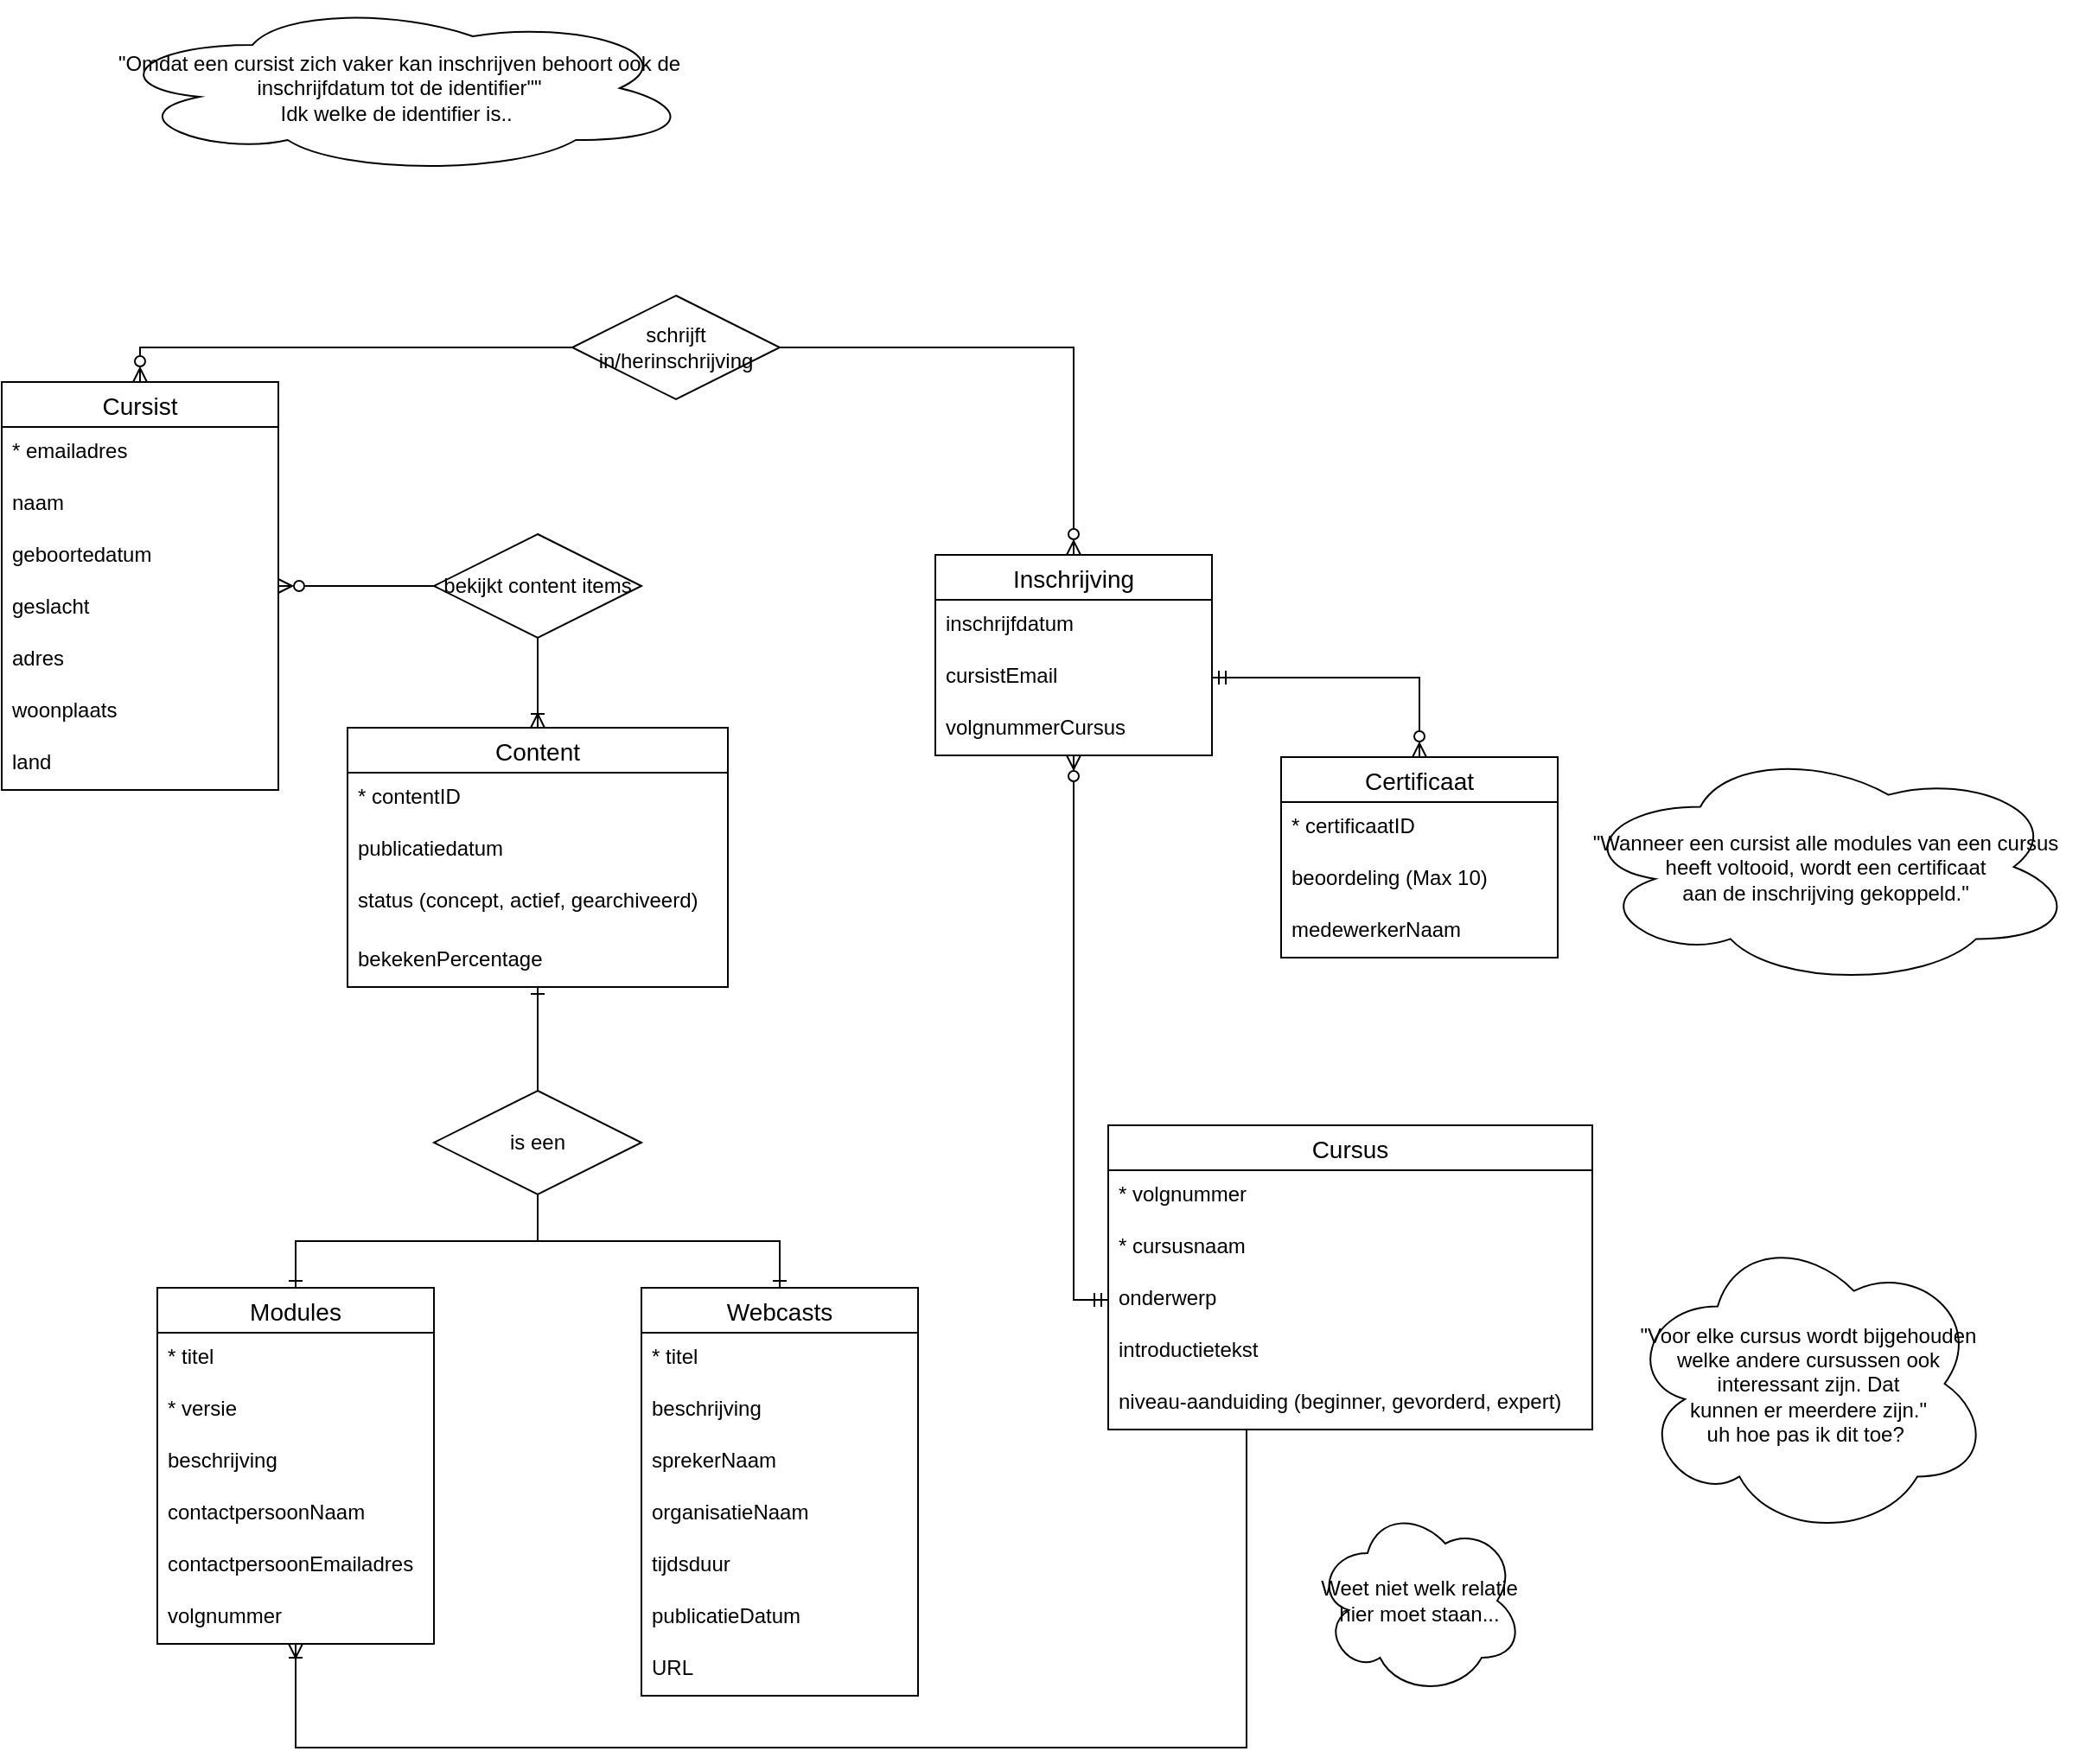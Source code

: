 <mxfile version="15.4.0" type="device"><diagram id="R2lEEEUBdFMjLlhIrx00" name="Page-1"><mxGraphModel dx="1550" dy="1987" grid="1" gridSize="10" guides="1" tooltips="1" connect="1" arrows="1" fold="1" page="1" pageScale="1" pageWidth="850" pageHeight="1100" math="0" shadow="0" extFonts="Permanent Marker^https://fonts.googleapis.com/css?family=Permanent+Marker"><root><mxCell id="0"/><mxCell id="1" parent="0"/><mxCell id="M-wzJWcAQcU5R7WE7e2Q-1" value="Modules" style="swimlane;fontStyle=0;childLayout=stackLayout;horizontal=1;startSize=26;horizontalStack=0;resizeParent=1;resizeParentMax=0;resizeLast=0;collapsible=1;marginBottom=0;align=center;fontSize=14;" parent="1" vertex="1"><mxGeometry x="200" y="224" width="160" height="206" as="geometry"/></mxCell><mxCell id="M-wzJWcAQcU5R7WE7e2Q-2" value="* titel" style="text;strokeColor=none;fillColor=none;spacingLeft=4;spacingRight=4;overflow=hidden;rotatable=0;points=[[0,0.5],[1,0.5]];portConstraint=eastwest;fontSize=12;" parent="M-wzJWcAQcU5R7WE7e2Q-1" vertex="1"><mxGeometry y="26" width="160" height="30" as="geometry"/></mxCell><mxCell id="M-wzJWcAQcU5R7WE7e2Q-3" value="* versie" style="text;strokeColor=none;fillColor=none;spacingLeft=4;spacingRight=4;overflow=hidden;rotatable=0;points=[[0,0.5],[1,0.5]];portConstraint=eastwest;fontSize=12;" parent="M-wzJWcAQcU5R7WE7e2Q-1" vertex="1"><mxGeometry y="56" width="160" height="30" as="geometry"/></mxCell><mxCell id="M-wzJWcAQcU5R7WE7e2Q-4" value="beschrijving" style="text;strokeColor=none;fillColor=none;spacingLeft=4;spacingRight=4;overflow=hidden;rotatable=0;points=[[0,0.5],[1,0.5]];portConstraint=eastwest;fontSize=12;" parent="M-wzJWcAQcU5R7WE7e2Q-1" vertex="1"><mxGeometry y="86" width="160" height="30" as="geometry"/></mxCell><mxCell id="M-wzJWcAQcU5R7WE7e2Q-34" value="contactpersoonNaam" style="text;strokeColor=none;fillColor=none;spacingLeft=4;spacingRight=4;overflow=hidden;rotatable=0;points=[[0,0.5],[1,0.5]];portConstraint=eastwest;fontSize=12;" parent="M-wzJWcAQcU5R7WE7e2Q-1" vertex="1"><mxGeometry y="116" width="160" height="30" as="geometry"/></mxCell><mxCell id="M-wzJWcAQcU5R7WE7e2Q-35" value="contactpersoonEmailadres" style="text;strokeColor=none;fillColor=none;spacingLeft=4;spacingRight=4;overflow=hidden;rotatable=0;points=[[0,0.5],[1,0.5]];portConstraint=eastwest;fontSize=12;" parent="M-wzJWcAQcU5R7WE7e2Q-1" vertex="1"><mxGeometry y="146" width="160" height="30" as="geometry"/></mxCell><mxCell id="xU5NTdU_keqMl2AvffAC-1" value="volgnummer" style="text;strokeColor=none;fillColor=none;spacingLeft=4;spacingRight=4;overflow=hidden;rotatable=0;points=[[0,0.5],[1,0.5]];portConstraint=eastwest;fontSize=12;" parent="M-wzJWcAQcU5R7WE7e2Q-1" vertex="1"><mxGeometry y="176" width="160" height="30" as="geometry"/></mxCell><mxCell id="M-wzJWcAQcU5R7WE7e2Q-9" value="Cursist" style="swimlane;fontStyle=0;childLayout=stackLayout;horizontal=1;startSize=26;horizontalStack=0;resizeParent=1;resizeParentMax=0;resizeLast=0;collapsible=1;marginBottom=0;align=center;fontSize=14;" parent="1" vertex="1"><mxGeometry x="110" y="-300" width="160" height="236" as="geometry"/></mxCell><mxCell id="M-wzJWcAQcU5R7WE7e2Q-10" value="* emailadres" style="text;strokeColor=none;fillColor=none;spacingLeft=4;spacingRight=4;overflow=hidden;rotatable=0;points=[[0,0.5],[1,0.5]];portConstraint=eastwest;fontSize=12;" parent="M-wzJWcAQcU5R7WE7e2Q-9" vertex="1"><mxGeometry y="26" width="160" height="30" as="geometry"/></mxCell><mxCell id="M-wzJWcAQcU5R7WE7e2Q-11" value="naam" style="text;strokeColor=none;fillColor=none;spacingLeft=4;spacingRight=4;overflow=hidden;rotatable=0;points=[[0,0.5],[1,0.5]];portConstraint=eastwest;fontSize=12;" parent="M-wzJWcAQcU5R7WE7e2Q-9" vertex="1"><mxGeometry y="56" width="160" height="30" as="geometry"/></mxCell><mxCell id="M-wzJWcAQcU5R7WE7e2Q-12" value="geboortedatum" style="text;strokeColor=none;fillColor=none;spacingLeft=4;spacingRight=4;overflow=hidden;rotatable=0;points=[[0,0.5],[1,0.5]];portConstraint=eastwest;fontSize=12;" parent="M-wzJWcAQcU5R7WE7e2Q-9" vertex="1"><mxGeometry y="86" width="160" height="30" as="geometry"/></mxCell><mxCell id="M-wzJWcAQcU5R7WE7e2Q-56" value="geslacht" style="text;strokeColor=none;fillColor=none;spacingLeft=4;spacingRight=4;overflow=hidden;rotatable=0;points=[[0,0.5],[1,0.5]];portConstraint=eastwest;fontSize=12;" parent="M-wzJWcAQcU5R7WE7e2Q-9" vertex="1"><mxGeometry y="116" width="160" height="30" as="geometry"/></mxCell><mxCell id="M-wzJWcAQcU5R7WE7e2Q-57" value="adres" style="text;strokeColor=none;fillColor=none;spacingLeft=4;spacingRight=4;overflow=hidden;rotatable=0;points=[[0,0.5],[1,0.5]];portConstraint=eastwest;fontSize=12;" parent="M-wzJWcAQcU5R7WE7e2Q-9" vertex="1"><mxGeometry y="146" width="160" height="30" as="geometry"/></mxCell><mxCell id="M-wzJWcAQcU5R7WE7e2Q-58" value="woonplaats" style="text;strokeColor=none;fillColor=none;spacingLeft=4;spacingRight=4;overflow=hidden;rotatable=0;points=[[0,0.5],[1,0.5]];portConstraint=eastwest;fontSize=12;" parent="M-wzJWcAQcU5R7WE7e2Q-9" vertex="1"><mxGeometry y="176" width="160" height="30" as="geometry"/></mxCell><mxCell id="M-wzJWcAQcU5R7WE7e2Q-59" value="land" style="text;strokeColor=none;fillColor=none;spacingLeft=4;spacingRight=4;overflow=hidden;rotatable=0;points=[[0,0.5],[1,0.5]];portConstraint=eastwest;fontSize=12;" parent="M-wzJWcAQcU5R7WE7e2Q-9" vertex="1"><mxGeometry y="206" width="160" height="30" as="geometry"/></mxCell><mxCell id="M-wzJWcAQcU5R7WE7e2Q-31" style="edgeStyle=orthogonalEdgeStyle;rounded=0;orthogonalLoop=1;jettySize=auto;html=1;exitX=0.5;exitY=0;exitDx=0;exitDy=0;entryX=0.5;entryY=1;entryDx=0;entryDy=0;startArrow=ERone;startFill=0;endArrow=none;endFill=0;" parent="1" source="M-wzJWcAQcU5R7WE7e2Q-13" target="M-wzJWcAQcU5R7WE7e2Q-28" edge="1"><mxGeometry relative="1" as="geometry"/></mxCell><mxCell id="M-wzJWcAQcU5R7WE7e2Q-13" value="Webcasts" style="swimlane;fontStyle=0;childLayout=stackLayout;horizontal=1;startSize=26;horizontalStack=0;resizeParent=1;resizeParentMax=0;resizeLast=0;collapsible=1;marginBottom=0;align=center;fontSize=14;" parent="1" vertex="1"><mxGeometry x="480" y="224" width="160" height="236" as="geometry"/></mxCell><mxCell id="M-wzJWcAQcU5R7WE7e2Q-14" value="* titel" style="text;strokeColor=none;fillColor=none;spacingLeft=4;spacingRight=4;overflow=hidden;rotatable=0;points=[[0,0.5],[1,0.5]];portConstraint=eastwest;fontSize=12;" parent="M-wzJWcAQcU5R7WE7e2Q-13" vertex="1"><mxGeometry y="26" width="160" height="30" as="geometry"/></mxCell><mxCell id="M-wzJWcAQcU5R7WE7e2Q-36" value="beschrijving" style="text;strokeColor=none;fillColor=none;spacingLeft=4;spacingRight=4;overflow=hidden;rotatable=0;points=[[0,0.5],[1,0.5]];portConstraint=eastwest;fontSize=12;" parent="M-wzJWcAQcU5R7WE7e2Q-13" vertex="1"><mxGeometry y="56" width="160" height="30" as="geometry"/></mxCell><mxCell id="M-wzJWcAQcU5R7WE7e2Q-37" value="sprekerNaam" style="text;strokeColor=none;fillColor=none;spacingLeft=4;spacingRight=4;overflow=hidden;rotatable=0;points=[[0,0.5],[1,0.5]];portConstraint=eastwest;fontSize=12;" parent="M-wzJWcAQcU5R7WE7e2Q-13" vertex="1"><mxGeometry y="86" width="160" height="30" as="geometry"/></mxCell><mxCell id="M-wzJWcAQcU5R7WE7e2Q-39" value="organisatieNaam&#10;" style="text;strokeColor=none;fillColor=none;spacingLeft=4;spacingRight=4;overflow=hidden;rotatable=0;points=[[0,0.5],[1,0.5]];portConstraint=eastwest;fontSize=12;" parent="M-wzJWcAQcU5R7WE7e2Q-13" vertex="1"><mxGeometry y="116" width="160" height="30" as="geometry"/></mxCell><mxCell id="M-wzJWcAQcU5R7WE7e2Q-15" value="tijdsduur" style="text;strokeColor=none;fillColor=none;spacingLeft=4;spacingRight=4;overflow=hidden;rotatable=0;points=[[0,0.5],[1,0.5]];portConstraint=eastwest;fontSize=12;" parent="M-wzJWcAQcU5R7WE7e2Q-13" vertex="1"><mxGeometry y="146" width="160" height="30" as="geometry"/></mxCell><mxCell id="M-wzJWcAQcU5R7WE7e2Q-16" value="publicatieDatum" style="text;strokeColor=none;fillColor=none;spacingLeft=4;spacingRight=4;overflow=hidden;rotatable=0;points=[[0,0.5],[1,0.5]];portConstraint=eastwest;fontSize=12;" parent="M-wzJWcAQcU5R7WE7e2Q-13" vertex="1"><mxGeometry y="176" width="160" height="30" as="geometry"/></mxCell><mxCell id="M-wzJWcAQcU5R7WE7e2Q-17" value="URL" style="text;strokeColor=none;fillColor=none;spacingLeft=4;spacingRight=4;overflow=hidden;rotatable=0;points=[[0,0.5],[1,0.5]];portConstraint=eastwest;fontSize=12;" parent="M-wzJWcAQcU5R7WE7e2Q-13" vertex="1"><mxGeometry y="206" width="160" height="30" as="geometry"/></mxCell><mxCell id="M-wzJWcAQcU5R7WE7e2Q-44" style="edgeStyle=orthogonalEdgeStyle;rounded=0;orthogonalLoop=1;jettySize=auto;html=1;entryX=0.5;entryY=0;entryDx=0;entryDy=0;startArrow=ERone;startFill=0;endArrow=none;endFill=0;" parent="1" source="M-wzJWcAQcU5R7WE7e2Q-19" target="M-wzJWcAQcU5R7WE7e2Q-28" edge="1"><mxGeometry relative="1" as="geometry"/></mxCell><mxCell id="M-wzJWcAQcU5R7WE7e2Q-19" value="Content" style="swimlane;fontStyle=0;childLayout=stackLayout;horizontal=1;startSize=26;horizontalStack=0;resizeParent=1;resizeParentMax=0;resizeLast=0;collapsible=1;marginBottom=0;align=center;fontSize=14;" parent="1" vertex="1"><mxGeometry x="310" y="-100" width="220" height="150" as="geometry"/></mxCell><mxCell id="M-wzJWcAQcU5R7WE7e2Q-20" value="* contentID" style="text;strokeColor=none;fillColor=none;spacingLeft=4;spacingRight=4;overflow=hidden;rotatable=0;points=[[0,0.5],[1,0.5]];portConstraint=eastwest;fontSize=12;" parent="M-wzJWcAQcU5R7WE7e2Q-19" vertex="1"><mxGeometry y="26" width="220" height="30" as="geometry"/></mxCell><mxCell id="M-wzJWcAQcU5R7WE7e2Q-21" value="publicatiedatum" style="text;strokeColor=none;fillColor=none;spacingLeft=4;spacingRight=4;overflow=hidden;rotatable=0;points=[[0,0.5],[1,0.5]];portConstraint=eastwest;fontSize=12;" parent="M-wzJWcAQcU5R7WE7e2Q-19" vertex="1"><mxGeometry y="56" width="220" height="30" as="geometry"/></mxCell><mxCell id="M-wzJWcAQcU5R7WE7e2Q-22" value="status (concept, actief, gearchiveerd)" style="text;strokeColor=none;fillColor=none;spacingLeft=4;spacingRight=4;overflow=hidden;rotatable=0;points=[[0,0.5],[1,0.5]];portConstraint=eastwest;fontSize=12;" parent="M-wzJWcAQcU5R7WE7e2Q-19" vertex="1"><mxGeometry y="86" width="220" height="34" as="geometry"/></mxCell><mxCell id="xU5NTdU_keqMl2AvffAC-3" value="bekekenPercentage" style="text;strokeColor=none;fillColor=none;spacingLeft=4;spacingRight=4;overflow=hidden;rotatable=0;points=[[0,0.5],[1,0.5]];portConstraint=eastwest;fontSize=12;" parent="M-wzJWcAQcU5R7WE7e2Q-19" vertex="1"><mxGeometry y="120" width="220" height="30" as="geometry"/></mxCell><mxCell id="M-wzJWcAQcU5R7WE7e2Q-28" value="is een" style="shape=rhombus;perimeter=rhombusPerimeter;whiteSpace=wrap;html=1;align=center;" parent="1" vertex="1"><mxGeometry x="360" y="110" width="120" height="60" as="geometry"/></mxCell><mxCell id="M-wzJWcAQcU5R7WE7e2Q-29" value="" style="edgeStyle=orthogonalEdgeStyle;rounded=0;orthogonalLoop=1;jettySize=auto;html=1;entryX=0.5;entryY=1;entryDx=0;entryDy=0;endArrow=none;endFill=0;startArrow=ERone;startFill=0;" parent="1" source="M-wzJWcAQcU5R7WE7e2Q-1" target="M-wzJWcAQcU5R7WE7e2Q-28" edge="1"><mxGeometry relative="1" as="geometry"><mxPoint x="280" y="224" as="sourcePoint"/><mxPoint x="415.28" y="66.6" as="targetPoint"/></mxGeometry></mxCell><mxCell id="M-wzJWcAQcU5R7WE7e2Q-52" style="edgeStyle=orthogonalEdgeStyle;rounded=0;orthogonalLoop=1;jettySize=auto;html=1;startArrow=none;startFill=0;endArrow=ERoneToMany;endFill=0;" parent="1" source="M-wzJWcAQcU5R7WE7e2Q-48" target="M-wzJWcAQcU5R7WE7e2Q-1" edge="1"><mxGeometry relative="1" as="geometry"><Array as="points"><mxPoint x="830" y="490"/><mxPoint x="280" y="490"/></Array></mxGeometry></mxCell><mxCell id="M-wzJWcAQcU5R7WE7e2Q-48" value="Cursus" style="swimlane;fontStyle=0;childLayout=stackLayout;horizontal=1;startSize=26;horizontalStack=0;resizeParent=1;resizeParentMax=0;resizeLast=0;collapsible=1;marginBottom=0;align=center;fontSize=14;" parent="1" vertex="1"><mxGeometry x="750" y="130" width="280" height="176" as="geometry"/></mxCell><mxCell id="M-wzJWcAQcU5R7WE7e2Q-49" value="* volgnummer" style="text;strokeColor=none;fillColor=none;spacingLeft=4;spacingRight=4;overflow=hidden;rotatable=0;points=[[0,0.5],[1,0.5]];portConstraint=eastwest;fontSize=12;" parent="M-wzJWcAQcU5R7WE7e2Q-48" vertex="1"><mxGeometry y="26" width="280" height="30" as="geometry"/></mxCell><mxCell id="M-wzJWcAQcU5R7WE7e2Q-50" value="* cursusnaam" style="text;strokeColor=none;fillColor=none;spacingLeft=4;spacingRight=4;overflow=hidden;rotatable=0;points=[[0,0.5],[1,0.5]];portConstraint=eastwest;fontSize=12;" parent="M-wzJWcAQcU5R7WE7e2Q-48" vertex="1"><mxGeometry y="56" width="280" height="30" as="geometry"/></mxCell><mxCell id="M-wzJWcAQcU5R7WE7e2Q-51" value="onderwerp" style="text;strokeColor=none;fillColor=none;spacingLeft=4;spacingRight=4;overflow=hidden;rotatable=0;points=[[0,0.5],[1,0.5]];portConstraint=eastwest;fontSize=12;" parent="M-wzJWcAQcU5R7WE7e2Q-48" vertex="1"><mxGeometry y="86" width="280" height="30" as="geometry"/></mxCell><mxCell id="M-wzJWcAQcU5R7WE7e2Q-54" value="introductietekst" style="text;strokeColor=none;fillColor=none;spacingLeft=4;spacingRight=4;overflow=hidden;rotatable=0;points=[[0,0.5],[1,0.5]];portConstraint=eastwest;fontSize=12;" parent="M-wzJWcAQcU5R7WE7e2Q-48" vertex="1"><mxGeometry y="116" width="280" height="30" as="geometry"/></mxCell><mxCell id="M-wzJWcAQcU5R7WE7e2Q-55" value="niveau-aanduiding (beginner, gevorderd, expert)" style="text;strokeColor=none;fillColor=none;spacingLeft=4;spacingRight=4;overflow=hidden;rotatable=0;points=[[0,0.5],[1,0.5]];portConstraint=eastwest;fontSize=12;" parent="M-wzJWcAQcU5R7WE7e2Q-48" vertex="1"><mxGeometry y="146" width="280" height="30" as="geometry"/></mxCell><mxCell id="M-wzJWcAQcU5R7WE7e2Q-65" style="edgeStyle=orthogonalEdgeStyle;rounded=0;orthogonalLoop=1;jettySize=auto;html=1;startArrow=none;startFill=0;endArrow=ERzeroToMany;endFill=0;" parent="1" source="M-wzJWcAQcU5R7WE7e2Q-63" target="M-wzJWcAQcU5R7WE7e2Q-9" edge="1"><mxGeometry relative="1" as="geometry"/></mxCell><mxCell id="M-wzJWcAQcU5R7WE7e2Q-66" style="edgeStyle=orthogonalEdgeStyle;rounded=0;orthogonalLoop=1;jettySize=auto;html=1;entryX=0.5;entryY=0;entryDx=0;entryDy=0;startArrow=none;startFill=0;endArrow=ERoneToMany;endFill=0;" parent="1" source="M-wzJWcAQcU5R7WE7e2Q-63" target="M-wzJWcAQcU5R7WE7e2Q-19" edge="1"><mxGeometry relative="1" as="geometry"/></mxCell><mxCell id="M-wzJWcAQcU5R7WE7e2Q-63" value="bekijkt content items" style="shape=rhombus;perimeter=rhombusPerimeter;whiteSpace=wrap;html=1;align=center;" parent="1" vertex="1"><mxGeometry x="360" y="-212" width="120" height="60" as="geometry"/></mxCell><mxCell id="xU5NTdU_keqMl2AvffAC-17" style="edgeStyle=orthogonalEdgeStyle;rounded=0;orthogonalLoop=1;jettySize=auto;html=1;entryX=0.5;entryY=0;entryDx=0;entryDy=0;startArrow=none;endArrow=ERzeroToMany;endFill=0;" parent="1" source="xU5NTdU_keqMl2AvffAC-25" target="M-wzJWcAQcU5R7WE7e2Q-9" edge="1"><mxGeometry relative="1" as="geometry"><Array as="points"><mxPoint x="190" y="-320"/></Array></mxGeometry></mxCell><mxCell id="xU5NTdU_keqMl2AvffAC-19" style="edgeStyle=orthogonalEdgeStyle;rounded=0;orthogonalLoop=1;jettySize=auto;html=1;entryX=0;entryY=0.5;entryDx=0;entryDy=0;startArrow=ERzeroToMany;startFill=1;endArrow=ERmandOne;endFill=0;" parent="1" source="xU5NTdU_keqMl2AvffAC-6" target="M-wzJWcAQcU5R7WE7e2Q-51" edge="1"><mxGeometry relative="1" as="geometry"/></mxCell><mxCell id="xU5NTdU_keqMl2AvffAC-6" value="Inschrijving" style="swimlane;fontStyle=0;childLayout=stackLayout;horizontal=1;startSize=26;horizontalStack=0;resizeParent=1;resizeParentMax=0;resizeLast=0;collapsible=1;marginBottom=0;align=center;fontSize=14;" parent="1" vertex="1"><mxGeometry x="650" y="-200" width="160" height="116" as="geometry"/></mxCell><mxCell id="xU5NTdU_keqMl2AvffAC-7" value="inschrijfdatum" style="text;strokeColor=none;fillColor=none;spacingLeft=4;spacingRight=4;overflow=hidden;rotatable=0;points=[[0,0.5],[1,0.5]];portConstraint=eastwest;fontSize=12;" parent="xU5NTdU_keqMl2AvffAC-6" vertex="1"><mxGeometry y="26" width="160" height="30" as="geometry"/></mxCell><mxCell id="xU5NTdU_keqMl2AvffAC-8" value="cursistEmail" style="text;strokeColor=none;fillColor=none;spacingLeft=4;spacingRight=4;overflow=hidden;rotatable=0;points=[[0,0.5],[1,0.5]];portConstraint=eastwest;fontSize=12;" parent="xU5NTdU_keqMl2AvffAC-6" vertex="1"><mxGeometry y="56" width="160" height="30" as="geometry"/></mxCell><mxCell id="xU5NTdU_keqMl2AvffAC-9" value="volgnummerCursus" style="text;strokeColor=none;fillColor=none;spacingLeft=4;spacingRight=4;overflow=hidden;rotatable=0;points=[[0,0.5],[1,0.5]];portConstraint=eastwest;fontSize=12;" parent="xU5NTdU_keqMl2AvffAC-6" vertex="1"><mxGeometry y="86" width="160" height="30" as="geometry"/></mxCell><mxCell id="xU5NTdU_keqMl2AvffAC-16" style="edgeStyle=orthogonalEdgeStyle;rounded=0;orthogonalLoop=1;jettySize=auto;html=1;entryX=1;entryY=0.5;entryDx=0;entryDy=0;endArrow=ERmandOne;endFill=0;startArrow=ERzeroToMany;startFill=1;" parent="1" source="xU5NTdU_keqMl2AvffAC-12" target="xU5NTdU_keqMl2AvffAC-8" edge="1"><mxGeometry relative="1" as="geometry"/></mxCell><mxCell id="xU5NTdU_keqMl2AvffAC-12" value="Certificaat" style="swimlane;fontStyle=0;childLayout=stackLayout;horizontal=1;startSize=26;horizontalStack=0;resizeParent=1;resizeParentMax=0;resizeLast=0;collapsible=1;marginBottom=0;align=center;fontSize=14;" parent="1" vertex="1"><mxGeometry x="850" y="-83" width="160" height="116" as="geometry"/></mxCell><mxCell id="xU5NTdU_keqMl2AvffAC-13" value="* certificaatID" style="text;strokeColor=none;fillColor=none;spacingLeft=4;spacingRight=4;overflow=hidden;rotatable=0;points=[[0,0.5],[1,0.5]];portConstraint=eastwest;fontSize=12;" parent="xU5NTdU_keqMl2AvffAC-12" vertex="1"><mxGeometry y="26" width="160" height="30" as="geometry"/></mxCell><mxCell id="xU5NTdU_keqMl2AvffAC-14" value="beoordeling (Max 10)" style="text;strokeColor=none;fillColor=none;spacingLeft=4;spacingRight=4;overflow=hidden;rotatable=0;points=[[0,0.5],[1,0.5]];portConstraint=eastwest;fontSize=12;" parent="xU5NTdU_keqMl2AvffAC-12" vertex="1"><mxGeometry y="56" width="160" height="30" as="geometry"/></mxCell><mxCell id="xU5NTdU_keqMl2AvffAC-15" value="medewerkerNaam" style="text;strokeColor=none;fillColor=none;spacingLeft=4;spacingRight=4;overflow=hidden;rotatable=0;points=[[0,0.5],[1,0.5]];portConstraint=eastwest;fontSize=12;" parent="xU5NTdU_keqMl2AvffAC-12" vertex="1"><mxGeometry y="86" width="160" height="30" as="geometry"/></mxCell><mxCell id="xU5NTdU_keqMl2AvffAC-20" value="&quot;Wanneer een cursist alle modules van een cursus heeft voltooid, wordt een certificaat&lt;br&gt;aan de inschrijving gekoppeld.&quot;" style="ellipse;shape=cloud;whiteSpace=wrap;html=1;align=center;" parent="1" vertex="1"><mxGeometry x="1020" y="-89" width="290" height="139" as="geometry"/></mxCell><mxCell id="xU5NTdU_keqMl2AvffAC-21" value="&quot;Omdat een cursist zich vaker kan inschrijven behoort ook de inschrijfdatum tot de identifier&quot;&quot;&lt;br&gt;Idk welke de identifier is..&amp;nbsp;" style="ellipse;shape=cloud;whiteSpace=wrap;html=1;align=center;" parent="1" vertex="1"><mxGeometry x="170" y="-520" width="340" height="100" as="geometry"/></mxCell><mxCell id="xU5NTdU_keqMl2AvffAC-25" value="schrijft in/herinschrijving" style="shape=rhombus;perimeter=rhombusPerimeter;whiteSpace=wrap;html=1;align=center;" parent="1" vertex="1"><mxGeometry x="440" y="-350" width="120" height="60" as="geometry"/></mxCell><mxCell id="xU5NTdU_keqMl2AvffAC-26" value="" style="edgeStyle=orthogonalEdgeStyle;rounded=0;orthogonalLoop=1;jettySize=auto;html=1;endArrow=none;startArrow=ERzeroToMany;startFill=1;" parent="1" source="xU5NTdU_keqMl2AvffAC-6" edge="1"><mxGeometry relative="1" as="geometry"><mxPoint x="730" y="-200" as="sourcePoint"/><mxPoint x="560" y="-320" as="targetPoint"/><Array as="points"><mxPoint x="730" y="-320"/></Array></mxGeometry></mxCell><mxCell id="xU5NTdU_keqMl2AvffAC-27" value="&quot;Voor elke cursus wordt bijgehouden welke andere cursussen ook interessant zijn. Dat&lt;br/&gt;kunnen er meerdere zijn.&quot;&lt;br&gt;uh hoe pas ik dit toe?&amp;nbsp;" style="ellipse;shape=cloud;whiteSpace=wrap;html=1;align=center;" parent="1" vertex="1"><mxGeometry x="1050" y="190" width="210" height="179" as="geometry"/></mxCell><mxCell id="xU5NTdU_keqMl2AvffAC-28" value="Weet niet welk relatie hier moet staan..." style="ellipse;shape=cloud;whiteSpace=wrap;html=1;align=center;" parent="1" vertex="1"><mxGeometry x="870" y="350" width="120" height="110" as="geometry"/></mxCell></root></mxGraphModel></diagram></mxfile>